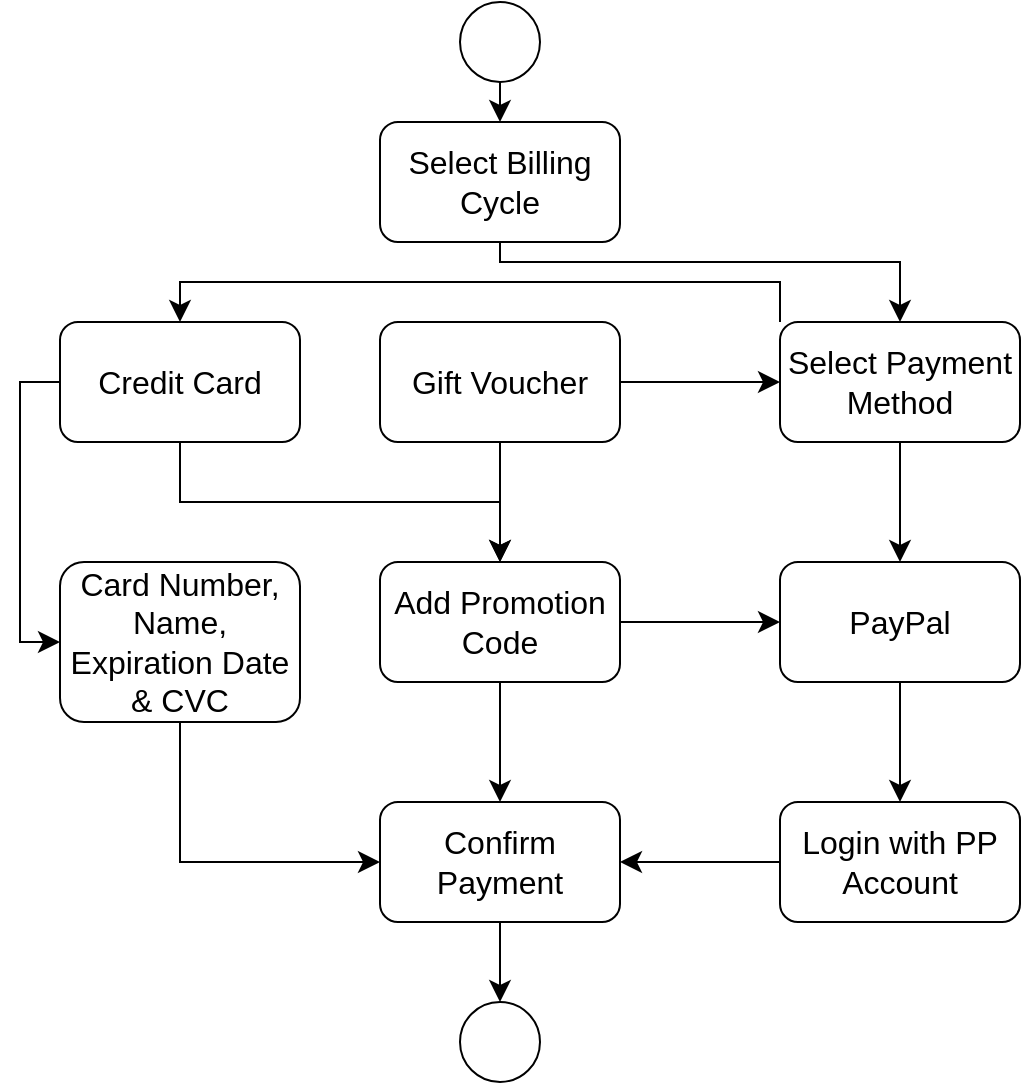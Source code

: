 <mxfile version="21.2.1" type="device">
  <diagram name="Page-1" id="3qFU4S_pnbVVRdqemHa-">
    <mxGraphModel dx="521" dy="556" grid="1" gridSize="10" guides="1" tooltips="1" connect="1" arrows="1" fold="1" page="1" pageScale="1" pageWidth="827" pageHeight="1169" math="0" shadow="0">
      <root>
        <mxCell id="0" />
        <mxCell id="1" parent="0" />
        <mxCell id="M1WHwY8MU-23IIEodOhO-11" style="edgeStyle=none;curved=1;rounded=0;orthogonalLoop=1;jettySize=auto;html=1;exitX=0.5;exitY=1;exitDx=0;exitDy=0;entryX=0.5;entryY=0;entryDx=0;entryDy=0;fontSize=12;startSize=8;endSize=8;" parent="1" source="M1WHwY8MU-23IIEodOhO-1" target="M1WHwY8MU-23IIEodOhO-3" edge="1">
          <mxGeometry relative="1" as="geometry" />
        </mxCell>
        <mxCell id="M1WHwY8MU-23IIEodOhO-1" value="" style="ellipse;whiteSpace=wrap;html=1;aspect=fixed;fontSize=16;" parent="1" vertex="1">
          <mxGeometry x="240" width="40" height="40" as="geometry" />
        </mxCell>
        <mxCell id="M1WHwY8MU-23IIEodOhO-13" style="edgeStyle=none;curved=1;rounded=0;orthogonalLoop=1;jettySize=auto;html=1;exitX=1;exitY=0.5;exitDx=0;exitDy=0;entryX=0;entryY=0.5;entryDx=0;entryDy=0;fontSize=12;startSize=8;endSize=8;" parent="1" source="M1WHwY8MU-23IIEodOhO-2" target="M1WHwY8MU-23IIEodOhO-7" edge="1">
          <mxGeometry relative="1" as="geometry" />
        </mxCell>
        <mxCell id="M1WHwY8MU-23IIEodOhO-21" style="edgeStyle=none;curved=1;rounded=0;orthogonalLoop=1;jettySize=auto;html=1;exitX=0.5;exitY=1;exitDx=0;exitDy=0;entryX=0.5;entryY=0;entryDx=0;entryDy=0;fontSize=12;startSize=8;endSize=8;" parent="1" source="M1WHwY8MU-23IIEodOhO-2" target="M1WHwY8MU-23IIEodOhO-6" edge="1">
          <mxGeometry relative="1" as="geometry" />
        </mxCell>
        <mxCell id="M1WHwY8MU-23IIEodOhO-2" value="Gift Voucher" style="rounded=1;whiteSpace=wrap;html=1;fontSize=16;" parent="1" vertex="1">
          <mxGeometry x="200" y="160" width="120" height="60" as="geometry" />
        </mxCell>
        <mxCell id="M1WHwY8MU-23IIEodOhO-12" style="edgeStyle=orthogonalEdgeStyle;rounded=0;orthogonalLoop=1;jettySize=auto;html=1;exitX=0.5;exitY=1;exitDx=0;exitDy=0;entryX=0.5;entryY=0;entryDx=0;entryDy=0;fontSize=12;startSize=8;endSize=8;" parent="1" source="M1WHwY8MU-23IIEodOhO-3" target="M1WHwY8MU-23IIEodOhO-7" edge="1">
          <mxGeometry relative="1" as="geometry">
            <Array as="points">
              <mxPoint x="260" y="130" />
              <mxPoint x="460" y="130" />
            </Array>
          </mxGeometry>
        </mxCell>
        <mxCell id="M1WHwY8MU-23IIEodOhO-3" value="Select Billing Cycle" style="rounded=1;whiteSpace=wrap;html=1;fontSize=16;" parent="1" vertex="1">
          <mxGeometry x="200" y="60" width="120" height="60" as="geometry" />
        </mxCell>
        <mxCell id="M1WHwY8MU-23IIEodOhO-17" style="edgeStyle=orthogonalEdgeStyle;rounded=0;orthogonalLoop=1;jettySize=auto;html=1;exitX=0;exitY=0.5;exitDx=0;exitDy=0;entryX=0;entryY=0.5;entryDx=0;entryDy=0;fontSize=12;startSize=8;endSize=8;" parent="1" source="M1WHwY8MU-23IIEodOhO-4" target="M1WHwY8MU-23IIEodOhO-5" edge="1">
          <mxGeometry relative="1" as="geometry" />
        </mxCell>
        <mxCell id="M1WHwY8MU-23IIEodOhO-25" style="edgeStyle=orthogonalEdgeStyle;rounded=0;orthogonalLoop=1;jettySize=auto;html=1;exitX=0.5;exitY=1;exitDx=0;exitDy=0;entryX=0.5;entryY=0;entryDx=0;entryDy=0;fontSize=12;startSize=8;endSize=8;" parent="1" source="M1WHwY8MU-23IIEodOhO-4" target="M1WHwY8MU-23IIEodOhO-6" edge="1">
          <mxGeometry relative="1" as="geometry" />
        </mxCell>
        <mxCell id="M1WHwY8MU-23IIEodOhO-4" value="Credit Card" style="rounded=1;whiteSpace=wrap;html=1;fontSize=16;" parent="1" vertex="1">
          <mxGeometry x="40" y="160" width="120" height="60" as="geometry" />
        </mxCell>
        <mxCell id="M1WHwY8MU-23IIEodOhO-27" style="edgeStyle=orthogonalEdgeStyle;rounded=0;orthogonalLoop=1;jettySize=auto;html=1;exitX=0.5;exitY=1;exitDx=0;exitDy=0;fontSize=12;startSize=8;endSize=8;entryX=0;entryY=0.5;entryDx=0;entryDy=0;" parent="1" source="M1WHwY8MU-23IIEodOhO-5" target="M1WHwY8MU-23IIEodOhO-10" edge="1">
          <mxGeometry relative="1" as="geometry">
            <mxPoint x="100" y="520" as="targetPoint" />
          </mxGeometry>
        </mxCell>
        <mxCell id="M1WHwY8MU-23IIEodOhO-5" value="Card Number, Name, Expiration Date &amp;amp; CVC" style="rounded=1;whiteSpace=wrap;html=1;fontSize=16;" parent="1" vertex="1">
          <mxGeometry x="40" y="280" width="120" height="80" as="geometry" />
        </mxCell>
        <mxCell id="M1WHwY8MU-23IIEodOhO-26" style="edgeStyle=none;curved=1;rounded=0;orthogonalLoop=1;jettySize=auto;html=1;exitX=1;exitY=0.5;exitDx=0;exitDy=0;entryX=0;entryY=0.5;entryDx=0;entryDy=0;fontSize=12;startSize=8;endSize=8;" parent="1" source="M1WHwY8MU-23IIEodOhO-6" target="M1WHwY8MU-23IIEodOhO-8" edge="1">
          <mxGeometry relative="1" as="geometry" />
        </mxCell>
        <mxCell id="M1WHwY8MU-23IIEodOhO-28" style="edgeStyle=none;curved=1;rounded=0;orthogonalLoop=1;jettySize=auto;html=1;exitX=0.5;exitY=1;exitDx=0;exitDy=0;entryX=0.5;entryY=0;entryDx=0;entryDy=0;fontSize=12;startSize=8;endSize=8;" parent="1" source="M1WHwY8MU-23IIEodOhO-6" target="M1WHwY8MU-23IIEodOhO-10" edge="1">
          <mxGeometry relative="1" as="geometry" />
        </mxCell>
        <mxCell id="M1WHwY8MU-23IIEodOhO-6" value="Add Promotion Code" style="rounded=1;whiteSpace=wrap;html=1;fontSize=16;" parent="1" vertex="1">
          <mxGeometry x="200" y="280" width="120" height="60" as="geometry" />
        </mxCell>
        <mxCell id="M1WHwY8MU-23IIEodOhO-19" style="edgeStyle=none;curved=1;rounded=0;orthogonalLoop=1;jettySize=auto;html=1;exitX=0.5;exitY=1;exitDx=0;exitDy=0;entryX=0.5;entryY=0;entryDx=0;entryDy=0;fontSize=12;startSize=8;endSize=8;" parent="1" source="M1WHwY8MU-23IIEodOhO-7" target="M1WHwY8MU-23IIEodOhO-8" edge="1">
          <mxGeometry relative="1" as="geometry" />
        </mxCell>
        <mxCell id="M1WHwY8MU-23IIEodOhO-31" style="edgeStyle=orthogonalEdgeStyle;rounded=0;orthogonalLoop=1;jettySize=auto;html=1;exitX=0;exitY=0;exitDx=0;exitDy=0;entryX=0.5;entryY=0;entryDx=0;entryDy=0;fontSize=12;startSize=8;endSize=8;" parent="1" source="M1WHwY8MU-23IIEodOhO-7" target="M1WHwY8MU-23IIEodOhO-4" edge="1">
          <mxGeometry relative="1" as="geometry" />
        </mxCell>
        <mxCell id="M1WHwY8MU-23IIEodOhO-7" value="Select Payment Method" style="rounded=1;whiteSpace=wrap;html=1;fontSize=16;" parent="1" vertex="1">
          <mxGeometry x="400" y="160" width="120" height="60" as="geometry" />
        </mxCell>
        <mxCell id="M1WHwY8MU-23IIEodOhO-20" style="edgeStyle=none;curved=1;rounded=0;orthogonalLoop=1;jettySize=auto;html=1;exitX=0.5;exitY=1;exitDx=0;exitDy=0;entryX=0.5;entryY=0;entryDx=0;entryDy=0;fontSize=12;startSize=8;endSize=8;" parent="1" source="M1WHwY8MU-23IIEodOhO-8" target="M1WHwY8MU-23IIEodOhO-9" edge="1">
          <mxGeometry relative="1" as="geometry" />
        </mxCell>
        <mxCell id="M1WHwY8MU-23IIEodOhO-8" value="PayPal" style="rounded=1;whiteSpace=wrap;html=1;fontSize=16;" parent="1" vertex="1">
          <mxGeometry x="400" y="280" width="120" height="60" as="geometry" />
        </mxCell>
        <mxCell id="M1WHwY8MU-23IIEodOhO-32" style="edgeStyle=none;curved=1;rounded=0;orthogonalLoop=1;jettySize=auto;html=1;exitX=0;exitY=0.5;exitDx=0;exitDy=0;entryX=1;entryY=0.5;entryDx=0;entryDy=0;fontSize=12;startSize=8;endSize=8;" parent="1" source="M1WHwY8MU-23IIEodOhO-9" target="M1WHwY8MU-23IIEodOhO-10" edge="1">
          <mxGeometry relative="1" as="geometry" />
        </mxCell>
        <mxCell id="M1WHwY8MU-23IIEodOhO-9" value="Login with PP Account" style="rounded=1;whiteSpace=wrap;html=1;fontSize=16;" parent="1" vertex="1">
          <mxGeometry x="400" y="400" width="120" height="60" as="geometry" />
        </mxCell>
        <mxCell id="M1WHwY8MU-23IIEodOhO-35" style="edgeStyle=none;curved=1;rounded=0;orthogonalLoop=1;jettySize=auto;html=1;exitX=0.5;exitY=1;exitDx=0;exitDy=0;entryX=0.5;entryY=0;entryDx=0;entryDy=0;fontSize=12;startSize=8;endSize=8;" parent="1" source="M1WHwY8MU-23IIEodOhO-10" target="M1WHwY8MU-23IIEodOhO-34" edge="1">
          <mxGeometry relative="1" as="geometry" />
        </mxCell>
        <mxCell id="M1WHwY8MU-23IIEodOhO-10" value="Confirm Payment" style="rounded=1;whiteSpace=wrap;html=1;fontSize=16;" parent="1" vertex="1">
          <mxGeometry x="200" y="400" width="120" height="60" as="geometry" />
        </mxCell>
        <mxCell id="M1WHwY8MU-23IIEodOhO-34" value="" style="ellipse;whiteSpace=wrap;html=1;aspect=fixed;fontSize=16;" parent="1" vertex="1">
          <mxGeometry x="240" y="500" width="40" height="40" as="geometry" />
        </mxCell>
      </root>
    </mxGraphModel>
  </diagram>
</mxfile>
